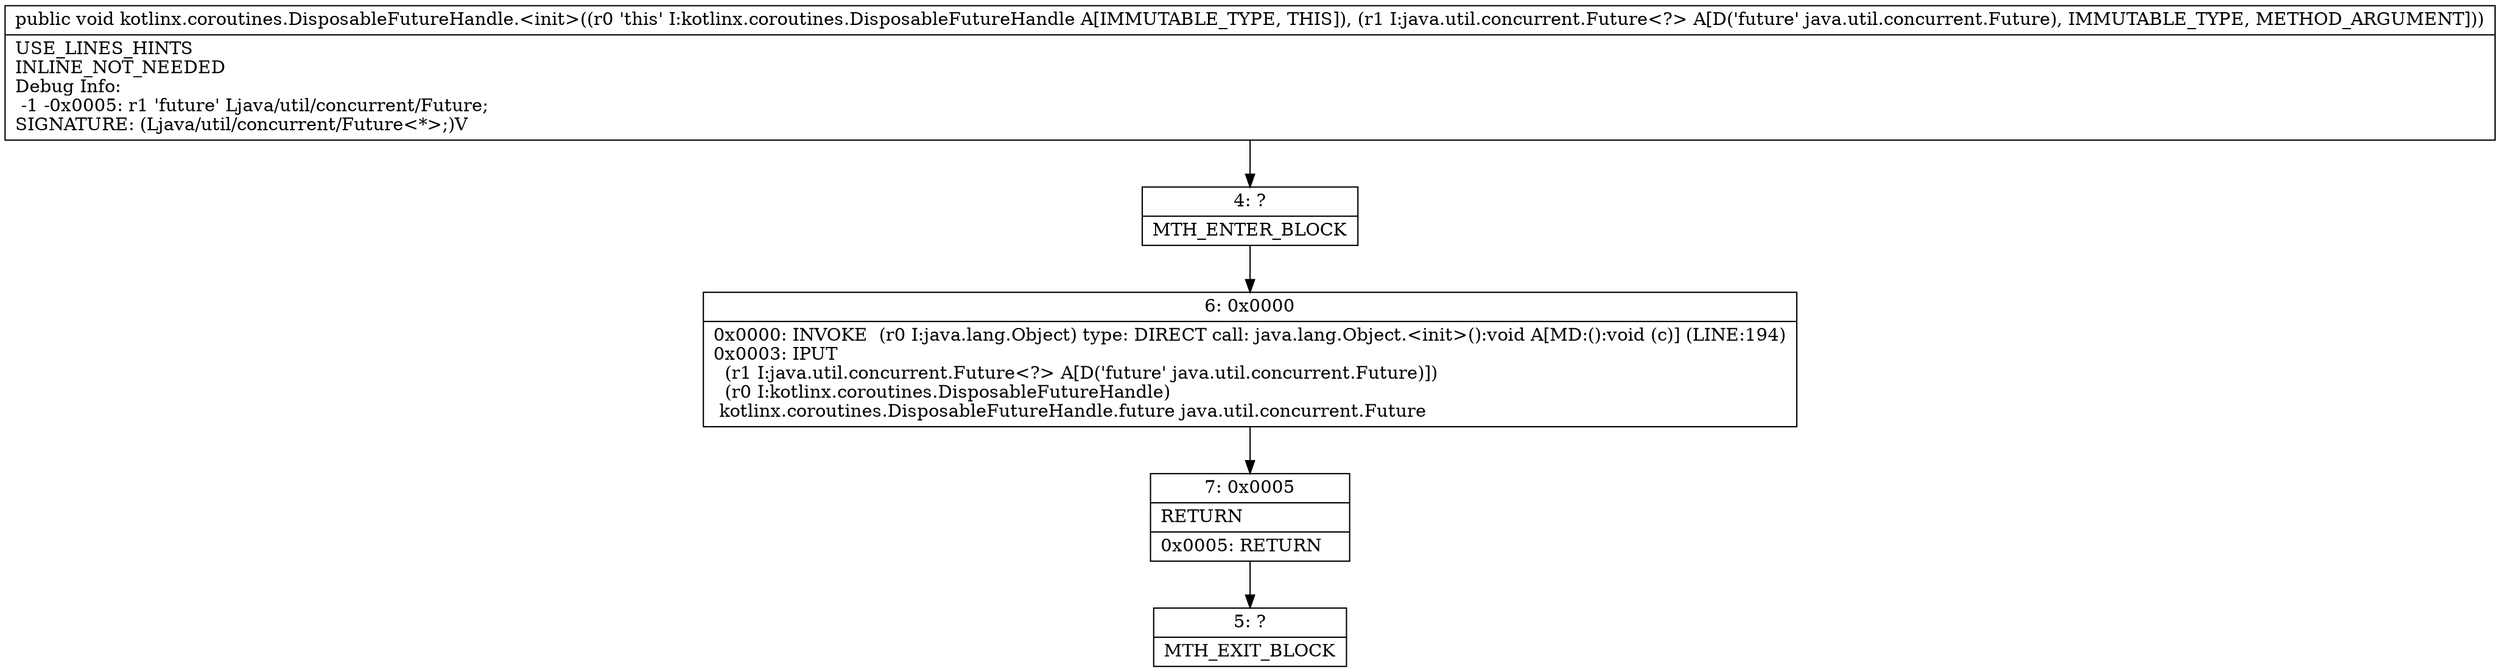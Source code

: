 digraph "CFG forkotlinx.coroutines.DisposableFutureHandle.\<init\>(Ljava\/util\/concurrent\/Future;)V" {
Node_4 [shape=record,label="{4\:\ ?|MTH_ENTER_BLOCK\l}"];
Node_6 [shape=record,label="{6\:\ 0x0000|0x0000: INVOKE  (r0 I:java.lang.Object) type: DIRECT call: java.lang.Object.\<init\>():void A[MD:():void (c)] (LINE:194)\l0x0003: IPUT  \l  (r1 I:java.util.concurrent.Future\<?\> A[D('future' java.util.concurrent.Future)])\l  (r0 I:kotlinx.coroutines.DisposableFutureHandle)\l kotlinx.coroutines.DisposableFutureHandle.future java.util.concurrent.Future \l}"];
Node_7 [shape=record,label="{7\:\ 0x0005|RETURN\l|0x0005: RETURN   \l}"];
Node_5 [shape=record,label="{5\:\ ?|MTH_EXIT_BLOCK\l}"];
MethodNode[shape=record,label="{public void kotlinx.coroutines.DisposableFutureHandle.\<init\>((r0 'this' I:kotlinx.coroutines.DisposableFutureHandle A[IMMUTABLE_TYPE, THIS]), (r1 I:java.util.concurrent.Future\<?\> A[D('future' java.util.concurrent.Future), IMMUTABLE_TYPE, METHOD_ARGUMENT]))  | USE_LINES_HINTS\lINLINE_NOT_NEEDED\lDebug Info:\l  \-1 \-0x0005: r1 'future' Ljava\/util\/concurrent\/Future;\lSIGNATURE: (Ljava\/util\/concurrent\/Future\<*\>;)V\l}"];
MethodNode -> Node_4;Node_4 -> Node_6;
Node_6 -> Node_7;
Node_7 -> Node_5;
}

